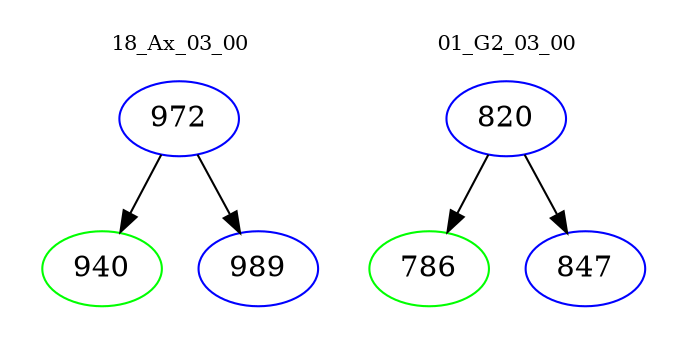 digraph{
subgraph cluster_0 {
color = white
label = "18_Ax_03_00";
fontsize=10;
T0_972 [label="972", color="blue"]
T0_972 -> T0_940 [color="black"]
T0_940 [label="940", color="green"]
T0_972 -> T0_989 [color="black"]
T0_989 [label="989", color="blue"]
}
subgraph cluster_1 {
color = white
label = "01_G2_03_00";
fontsize=10;
T1_820 [label="820", color="blue"]
T1_820 -> T1_786 [color="black"]
T1_786 [label="786", color="green"]
T1_820 -> T1_847 [color="black"]
T1_847 [label="847", color="blue"]
}
}
